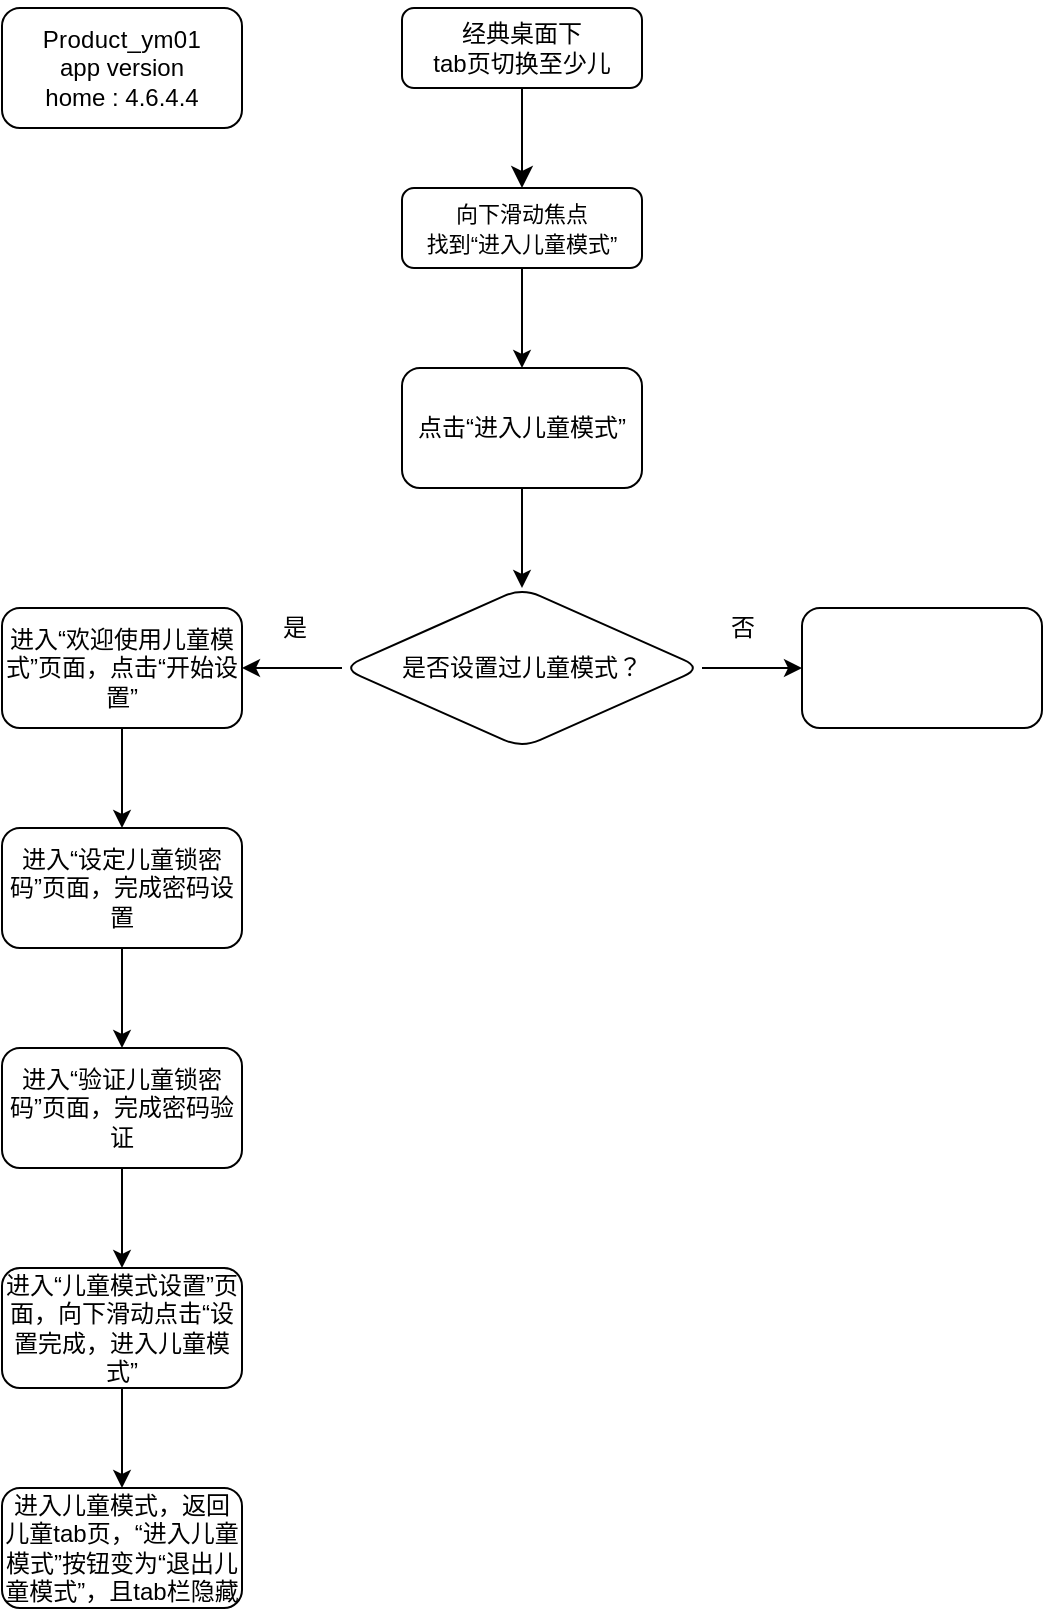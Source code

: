 <mxfile version="15.8.6" type="github">
  <diagram id="Xduw2hMRB9EVa4I6a3bL" name="Page-1">
    <mxGraphModel dx="2591" dy="762" grid="1" gridSize="10" guides="1" tooltips="1" connect="1" arrows="1" fold="1" page="1" pageScale="1" pageWidth="1169" pageHeight="827" math="0" shadow="0">
      <root>
        <mxCell id="0" />
        <mxCell id="1" parent="0" />
        <mxCell id="Q26a_6m0O078J9Ul_3eu-1" value="" style="rounded=0;html=1;jettySize=auto;orthogonalLoop=1;fontSize=11;endArrow=classic;endFill=1;endSize=8;strokeWidth=1;shadow=0;labelBackgroundColor=none;edgeStyle=orthogonalEdgeStyle;" edge="1" parent="1" source="Q26a_6m0O078J9Ul_3eu-2" target="Q26a_6m0O078J9Ul_3eu-4">
          <mxGeometry relative="1" as="geometry">
            <mxPoint x="280" y="190" as="targetPoint" />
            <Array as="points" />
          </mxGeometry>
        </mxCell>
        <mxCell id="Q26a_6m0O078J9Ul_3eu-2" value="经典桌面下&lt;br&gt;tab页切换至少儿" style="rounded=1;whiteSpace=wrap;html=1;fontSize=12;glass=0;strokeWidth=1;shadow=0;" vertex="1" parent="1">
          <mxGeometry x="160" y="80" width="120" height="40" as="geometry" />
        </mxCell>
        <mxCell id="Q26a_6m0O078J9Ul_3eu-3" value="" style="edgeStyle=orthogonalEdgeStyle;rounded=0;orthogonalLoop=1;jettySize=auto;html=1;fontFamily=Helvetica;fontSize=12;fontColor=#000000;" edge="1" parent="1" source="Q26a_6m0O078J9Ul_3eu-4" target="Q26a_6m0O078J9Ul_3eu-7">
          <mxGeometry relative="1" as="geometry" />
        </mxCell>
        <mxCell id="Q26a_6m0O078J9Ul_3eu-4" value="&lt;span style=&quot;font-size: 11px&quot;&gt;向下滑动焦点&lt;/span&gt;&lt;br style=&quot;font-size: 11px&quot;&gt;&lt;span style=&quot;font-size: 11px&quot;&gt;找到“进入儿童模式”&lt;/span&gt;" style="rounded=1;whiteSpace=wrap;html=1;fontSize=12;glass=0;strokeWidth=1;shadow=0;" vertex="1" parent="1">
          <mxGeometry x="160" y="170" width="120" height="40" as="geometry" />
        </mxCell>
        <mxCell id="Q26a_6m0O078J9Ul_3eu-5" value="&lt;p&gt;&lt;font style=&quot;font-size: 12px&quot;&gt;&lt;span style=&quot;letter-spacing: 0.15px ; text-align: left&quot;&gt;Product_ym01&lt;br&gt;&lt;/span&gt;app version&lt;br&gt;home : 4.6.4.4&lt;/font&gt;&lt;/p&gt;" style="rounded=1;whiteSpace=wrap;html=1;" vertex="1" parent="1">
          <mxGeometry x="-40" y="80" width="120" height="60" as="geometry" />
        </mxCell>
        <mxCell id="Q26a_6m0O078J9Ul_3eu-6" value="" style="edgeStyle=orthogonalEdgeStyle;rounded=0;orthogonalLoop=1;jettySize=auto;html=1;fontFamily=Helvetica;fontSize=12;fontColor=#000000;endArrow=classic;endFill=1;" edge="1" parent="1" source="Q26a_6m0O078J9Ul_3eu-7" target="Q26a_6m0O078J9Ul_3eu-11">
          <mxGeometry relative="1" as="geometry" />
        </mxCell>
        <mxCell id="Q26a_6m0O078J9Ul_3eu-7" value="点击“进入儿童模式”" style="rounded=1;whiteSpace=wrap;html=1;glass=0;strokeWidth=1;shadow=0;" vertex="1" parent="1">
          <mxGeometry x="160" y="260" width="120" height="60" as="geometry" />
        </mxCell>
        <mxCell id="Q26a_6m0O078J9Ul_3eu-8" value="" style="edgeStyle=orthogonalEdgeStyle;rounded=0;orthogonalLoop=1;jettySize=auto;html=1;fontFamily=Helvetica;fontSize=12;fontColor=#000000;endArrow=classic;endFill=1;" edge="1" parent="1" source="Q26a_6m0O078J9Ul_3eu-11" target="Q26a_6m0O078J9Ul_3eu-13">
          <mxGeometry relative="1" as="geometry" />
        </mxCell>
        <mxCell id="Q26a_6m0O078J9Ul_3eu-9" value="是" style="edgeLabel;html=1;align=center;verticalAlign=middle;resizable=0;points=[];fontSize=12;fontFamily=Helvetica;fontColor=#000000;" vertex="1" connectable="0" parent="Q26a_6m0O078J9Ul_3eu-8">
          <mxGeometry x="-0.145" y="4" relative="1" as="geometry">
            <mxPoint x="-3" y="-24" as="offset" />
          </mxGeometry>
        </mxCell>
        <mxCell id="Q26a_6m0O078J9Ul_3eu-10" value="否" style="edgeStyle=orthogonalEdgeStyle;rounded=0;orthogonalLoop=1;jettySize=auto;html=1;fontFamily=Helvetica;fontSize=12;fontColor=#000000;endArrow=classic;endFill=1;" edge="1" parent="1" source="Q26a_6m0O078J9Ul_3eu-11" target="Q26a_6m0O078J9Ul_3eu-21">
          <mxGeometry x="-0.2" y="20" relative="1" as="geometry">
            <mxPoint as="offset" />
          </mxGeometry>
        </mxCell>
        <mxCell id="Q26a_6m0O078J9Ul_3eu-11" value="是否设置过儿童模式？" style="rhombus;whiteSpace=wrap;html=1;rounded=1;glass=0;strokeWidth=1;shadow=0;" vertex="1" parent="1">
          <mxGeometry x="130" y="370" width="180" height="80" as="geometry" />
        </mxCell>
        <mxCell id="Q26a_6m0O078J9Ul_3eu-12" value="" style="edgeStyle=orthogonalEdgeStyle;rounded=0;orthogonalLoop=1;jettySize=auto;html=1;fontFamily=Helvetica;fontSize=12;fontColor=#000000;endArrow=classic;endFill=1;" edge="1" parent="1" source="Q26a_6m0O078J9Ul_3eu-13" target="Q26a_6m0O078J9Ul_3eu-15">
          <mxGeometry relative="1" as="geometry" />
        </mxCell>
        <mxCell id="Q26a_6m0O078J9Ul_3eu-13" value="进入“欢迎使用儿童模式”页面，点击“开始设置”" style="rounded=1;whiteSpace=wrap;html=1;glass=0;strokeWidth=1;shadow=0;" vertex="1" parent="1">
          <mxGeometry x="-40" y="380" width="120" height="60" as="geometry" />
        </mxCell>
        <mxCell id="Q26a_6m0O078J9Ul_3eu-14" value="" style="edgeStyle=orthogonalEdgeStyle;rounded=0;orthogonalLoop=1;jettySize=auto;html=1;fontFamily=Helvetica;fontSize=12;fontColor=#000000;endArrow=classic;endFill=1;" edge="1" parent="1" source="Q26a_6m0O078J9Ul_3eu-15" target="Q26a_6m0O078J9Ul_3eu-17">
          <mxGeometry relative="1" as="geometry" />
        </mxCell>
        <mxCell id="Q26a_6m0O078J9Ul_3eu-15" value="&lt;span&gt;进入“设定儿童锁密码”页面，完成密码设置&lt;/span&gt;" style="rounded=1;whiteSpace=wrap;html=1;glass=0;strokeWidth=1;shadow=0;" vertex="1" parent="1">
          <mxGeometry x="-40" y="490" width="120" height="60" as="geometry" />
        </mxCell>
        <mxCell id="Q26a_6m0O078J9Ul_3eu-16" value="" style="edgeStyle=orthogonalEdgeStyle;rounded=0;orthogonalLoop=1;jettySize=auto;html=1;fontFamily=Helvetica;fontSize=12;fontColor=#000000;endArrow=classic;endFill=1;" edge="1" parent="1" source="Q26a_6m0O078J9Ul_3eu-17" target="Q26a_6m0O078J9Ul_3eu-19">
          <mxGeometry relative="1" as="geometry" />
        </mxCell>
        <mxCell id="Q26a_6m0O078J9Ul_3eu-17" value="进入“验证儿童锁密码”页面，完成密码验证" style="rounded=1;whiteSpace=wrap;html=1;glass=0;strokeWidth=1;shadow=0;" vertex="1" parent="1">
          <mxGeometry x="-40" y="600" width="120" height="60" as="geometry" />
        </mxCell>
        <mxCell id="Q26a_6m0O078J9Ul_3eu-18" value="" style="edgeStyle=orthogonalEdgeStyle;rounded=0;orthogonalLoop=1;jettySize=auto;html=1;fontFamily=Helvetica;fontSize=12;fontColor=#000000;endArrow=classic;endFill=1;" edge="1" parent="1" source="Q26a_6m0O078J9Ul_3eu-19" target="Q26a_6m0O078J9Ul_3eu-20">
          <mxGeometry relative="1" as="geometry" />
        </mxCell>
        <mxCell id="Q26a_6m0O078J9Ul_3eu-19" value="进入“儿童模式设置”页面，向下滑动点击“设置完成，进入儿童模式”" style="rounded=1;whiteSpace=wrap;html=1;glass=0;strokeWidth=1;shadow=0;" vertex="1" parent="1">
          <mxGeometry x="-40" y="710" width="120" height="60" as="geometry" />
        </mxCell>
        <mxCell id="Q26a_6m0O078J9Ul_3eu-20" value="进入儿童模式，返回儿童tab页，“进入儿童模式”按钮变为“退出儿童模式”，且tab栏隐藏" style="rounded=1;whiteSpace=wrap;html=1;glass=0;strokeWidth=1;shadow=0;" vertex="1" parent="1">
          <mxGeometry x="-40" y="820" width="120" height="60" as="geometry" />
        </mxCell>
        <mxCell id="Q26a_6m0O078J9Ul_3eu-21" value="" style="whiteSpace=wrap;html=1;rounded=1;glass=0;strokeWidth=1;shadow=0;" vertex="1" parent="1">
          <mxGeometry x="360" y="380" width="120" height="60" as="geometry" />
        </mxCell>
      </root>
    </mxGraphModel>
  </diagram>
</mxfile>
